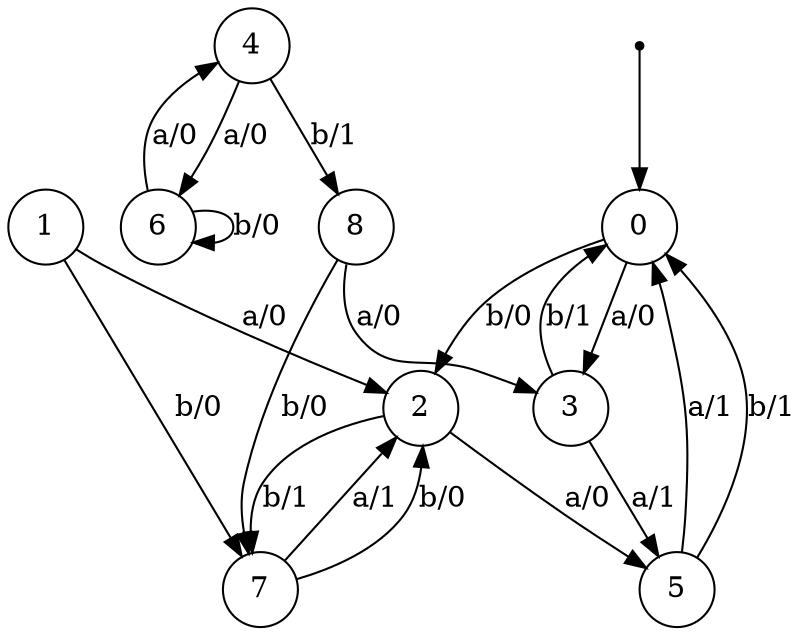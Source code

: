 digraph fsm{
	s_0 [label="0" shape="circle"]
	s_1 [label="1" shape="circle"]
	s_2 [label="2" shape="circle"]
	s_3 [label="3" shape="circle"]
	s_4 [label="4" shape="circle"]
	s_5 [label="5" shape="circle"]
	s_6 [label="6" shape="circle"]
	s_7 [label="7" shape="circle"]
	s_8 [label="8" shape="circle"]
	qi [shape = point]
	qi -> s_0
	
	s_0 -> s_3 [label="a/0"]
	
	s_0 -> s_2 [label="b/0"]
	
	s_1 -> s_2 [label="a/0"]
	
	s_1 -> s_7 [label="b/0"]
	
	s_2 -> s_5 [label="a/0"]
	
	s_2 -> s_7 [label="b/1"]
	
	s_3 -> s_5 [label="a/1"]
	
	s_3 -> s_0 [label="b/1"]
	
	s_4 -> s_6 [label="a/0"]
	
	s_4 -> s_8 [label="b/1"]
	
	s_5 -> s_0 [label="a/1"]
	
	s_5 -> s_0 [label="b/1"]
	
	s_6 -> s_4 [label="a/0"]
	
	s_6 -> s_6 [label="b/0"]
	
	s_7 -> s_2 [label="a/1"]
	
	s_7 -> s_2 [label="b/0"]
	
	s_8 -> s_3 [label="a/0"]
	
	s_8 -> s_7 [label="b/0"]
}